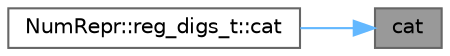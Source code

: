 digraph "cat"
{
 // INTERACTIVE_SVG=YES
 // LATEX_PDF_SIZE
  bgcolor="transparent";
  edge [fontname=Helvetica,fontsize=10,labelfontname=Helvetica,labelfontsize=10];
  node [fontname=Helvetica,fontsize=10,shape=box,height=0.2,width=0.4];
  rankdir="RL";
  Node1 [label="cat",height=0.2,width=0.4,color="gray40", fillcolor="grey60", style="filled", fontcolor="black",tooltip="SUBREPR => SUB REPRESENTACION."];
  Node1 -> Node2 [dir="back",color="steelblue1",style="solid"];
  Node2 [label="NumRepr::reg_digs_t::cat",height=0.2,width=0.4,color="grey40", fillcolor="white", style="filled",URL="$struct_num_repr_1_1reg__digs__t.html#aa542abd7039bf3f0a9c62200a7b944d8",tooltip=" "];
}
